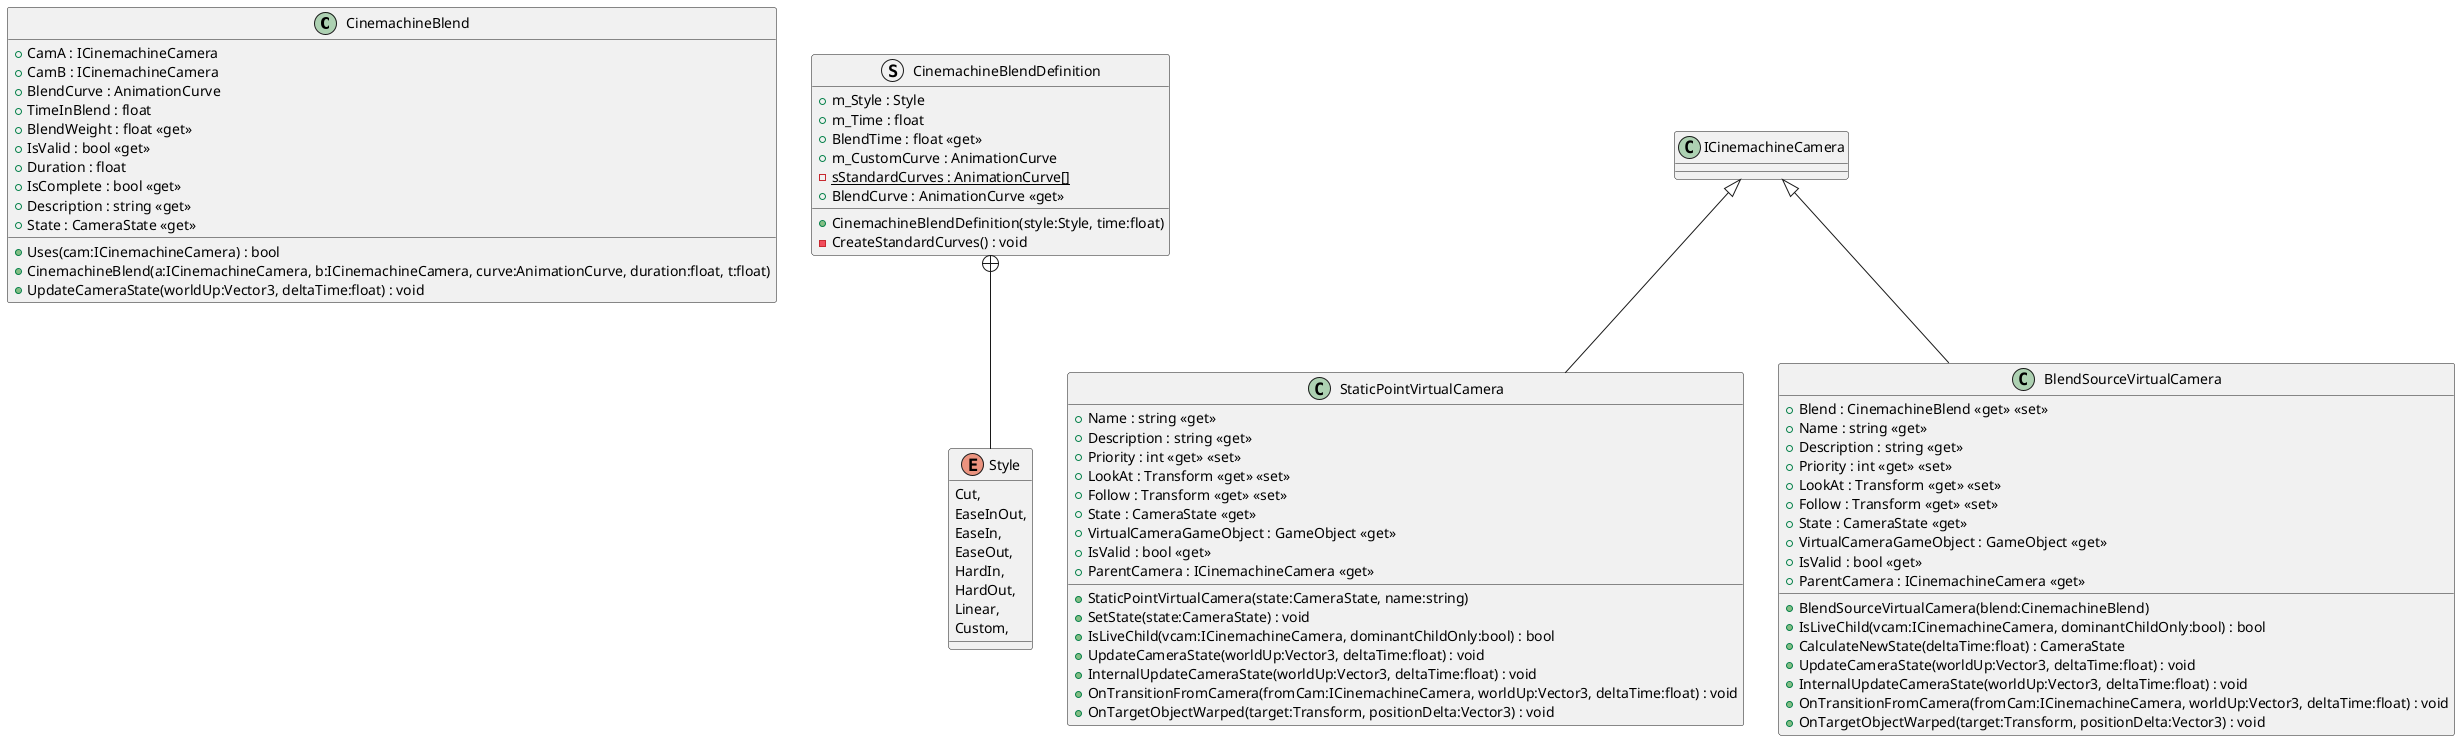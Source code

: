 @startuml
class CinemachineBlend {
    + CamA : ICinemachineCamera
    + CamB : ICinemachineCamera
    + BlendCurve : AnimationCurve
    + TimeInBlend : float
    + BlendWeight : float <<get>>
    + IsValid : bool <<get>>
    + Duration : float
    + IsComplete : bool <<get>>
    + Description : string <<get>>
    + Uses(cam:ICinemachineCamera) : bool
    + CinemachineBlend(a:ICinemachineCamera, b:ICinemachineCamera, curve:AnimationCurve, duration:float, t:float)
    + UpdateCameraState(worldUp:Vector3, deltaTime:float) : void
    + State : CameraState <<get>>
}
struct CinemachineBlendDefinition {
    + m_Style : Style
    + m_Time : float
    + BlendTime : float <<get>>
    + CinemachineBlendDefinition(style:Style, time:float)
    + m_CustomCurve : AnimationCurve
    {static} - sStandardCurves : AnimationCurve[]
    - CreateStandardCurves() : void
    + BlendCurve : AnimationCurve <<get>>
}
class StaticPointVirtualCamera {
    + StaticPointVirtualCamera(state:CameraState, name:string)
    + SetState(state:CameraState) : void
    + Name : string <<get>>
    + Description : string <<get>>
    + Priority : int <<get>> <<set>>
    + LookAt : Transform <<get>> <<set>>
    + Follow : Transform <<get>> <<set>>
    + State : CameraState <<get>>
    + VirtualCameraGameObject : GameObject <<get>>
    + IsValid : bool <<get>>
    + ParentCamera : ICinemachineCamera <<get>>
    + IsLiveChild(vcam:ICinemachineCamera, dominantChildOnly:bool) : bool
    + UpdateCameraState(worldUp:Vector3, deltaTime:float) : void
    + InternalUpdateCameraState(worldUp:Vector3, deltaTime:float) : void
    + OnTransitionFromCamera(fromCam:ICinemachineCamera, worldUp:Vector3, deltaTime:float) : void
    + OnTargetObjectWarped(target:Transform, positionDelta:Vector3) : void
}
class BlendSourceVirtualCamera {
    + BlendSourceVirtualCamera(blend:CinemachineBlend)
    + Blend : CinemachineBlend <<get>> <<set>>
    + Name : string <<get>>
    + Description : string <<get>>
    + Priority : int <<get>> <<set>>
    + LookAt : Transform <<get>> <<set>>
    + Follow : Transform <<get>> <<set>>
    + State : CameraState <<get>>
    + VirtualCameraGameObject : GameObject <<get>>
    + IsValid : bool <<get>>
    + ParentCamera : ICinemachineCamera <<get>>
    + IsLiveChild(vcam:ICinemachineCamera, dominantChildOnly:bool) : bool
    + CalculateNewState(deltaTime:float) : CameraState
    + UpdateCameraState(worldUp:Vector3, deltaTime:float) : void
    + InternalUpdateCameraState(worldUp:Vector3, deltaTime:float) : void
    + OnTransitionFromCamera(fromCam:ICinemachineCamera, worldUp:Vector3, deltaTime:float) : void
    + OnTargetObjectWarped(target:Transform, positionDelta:Vector3) : void
}
enum Style {
    Cut,
    EaseInOut,
    EaseIn,
    EaseOut,
    HardIn,
    HardOut,
    Linear,
    Custom,
}
ICinemachineCamera <|-- StaticPointVirtualCamera
ICinemachineCamera <|-- BlendSourceVirtualCamera
CinemachineBlendDefinition +-- Style
@enduml
